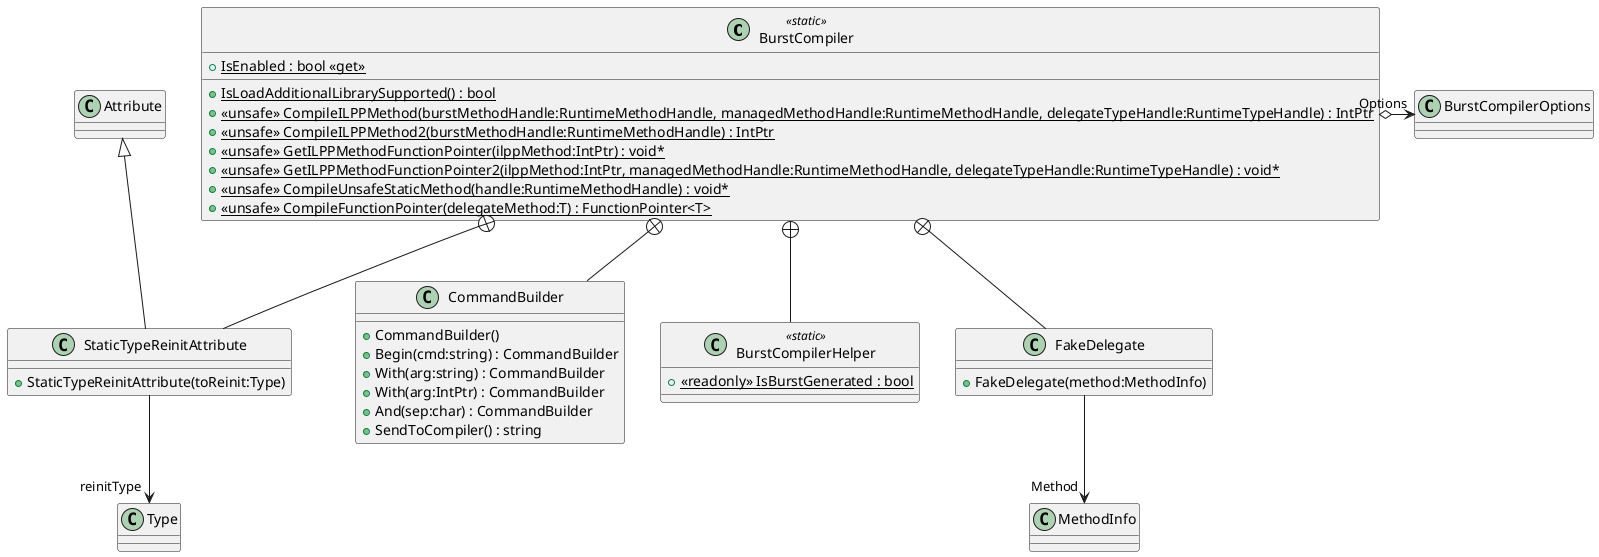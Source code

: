 @startuml
class BurstCompiler <<static>> {
    + {static} IsLoadAdditionalLibrarySupported() : bool
    + {static} IsEnabled : bool <<get>>
    + {static} <<unsafe>> CompileILPPMethod(burstMethodHandle:RuntimeMethodHandle, managedMethodHandle:RuntimeMethodHandle, delegateTypeHandle:RuntimeTypeHandle) : IntPtr
    + {static} <<unsafe>> CompileILPPMethod2(burstMethodHandle:RuntimeMethodHandle) : IntPtr
    + {static} <<unsafe>> GetILPPMethodFunctionPointer(ilppMethod:IntPtr) : void*
    + {static} <<unsafe>> GetILPPMethodFunctionPointer2(ilppMethod:IntPtr, managedMethodHandle:RuntimeMethodHandle, delegateTypeHandle:RuntimeTypeHandle) : void*
    + {static} <<unsafe>> CompileUnsafeStaticMethod(handle:RuntimeMethodHandle) : void*
    + {static} <<unsafe>> CompileFunctionPointer(delegateMethod:T) : FunctionPointer<T>
}
class CommandBuilder {
    + CommandBuilder()
    + Begin(cmd:string) : CommandBuilder
    + With(arg:string) : CommandBuilder
    + With(arg:IntPtr) : CommandBuilder
    + And(sep:char) : CommandBuilder
    + SendToCompiler() : string
}
class StaticTypeReinitAttribute {
    + StaticTypeReinitAttribute(toReinit:Type)
}
class BurstCompilerHelper <<static>> {
    + {static} <<readonly>> IsBurstGenerated : bool
}
class FakeDelegate {
    + FakeDelegate(method:MethodInfo)
}
BurstCompiler o-> "Options" BurstCompilerOptions
BurstCompiler +-- CommandBuilder
BurstCompiler +-- StaticTypeReinitAttribute
Attribute <|-- StaticTypeReinitAttribute
StaticTypeReinitAttribute --> "reinitType" Type
BurstCompiler +-- BurstCompilerHelper
BurstCompiler +-- FakeDelegate
FakeDelegate --> "Method" MethodInfo
@enduml
